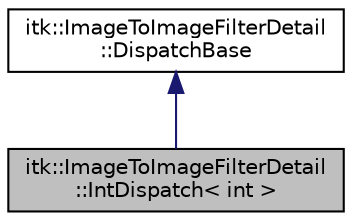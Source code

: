 digraph "itk::ImageToImageFilterDetail::IntDispatch&lt; int &gt;"
{
 // LATEX_PDF_SIZE
  edge [fontname="Helvetica",fontsize="10",labelfontname="Helvetica",labelfontsize="10"];
  node [fontname="Helvetica",fontsize="10",shape=record];
  Node1 [label="itk::ImageToImageFilterDetail\l::IntDispatch\< int \>",height=0.2,width=0.4,color="black", fillcolor="grey75", style="filled", fontcolor="black",tooltip="Templated class to produce a unique type for each integer."];
  Node2 -> Node1 [dir="back",color="midnightblue",fontsize="10",style="solid",fontname="Helvetica"];
  Node2 [label="itk::ImageToImageFilterDetail\l::DispatchBase",height=0.2,width=0.4,color="black", fillcolor="white", style="filled",URL="$structitk_1_1ImageToImageFilterDetail_1_1DispatchBase.html",tooltip="Base class for a class used to dispatch to dimension specific implementations."];
}
